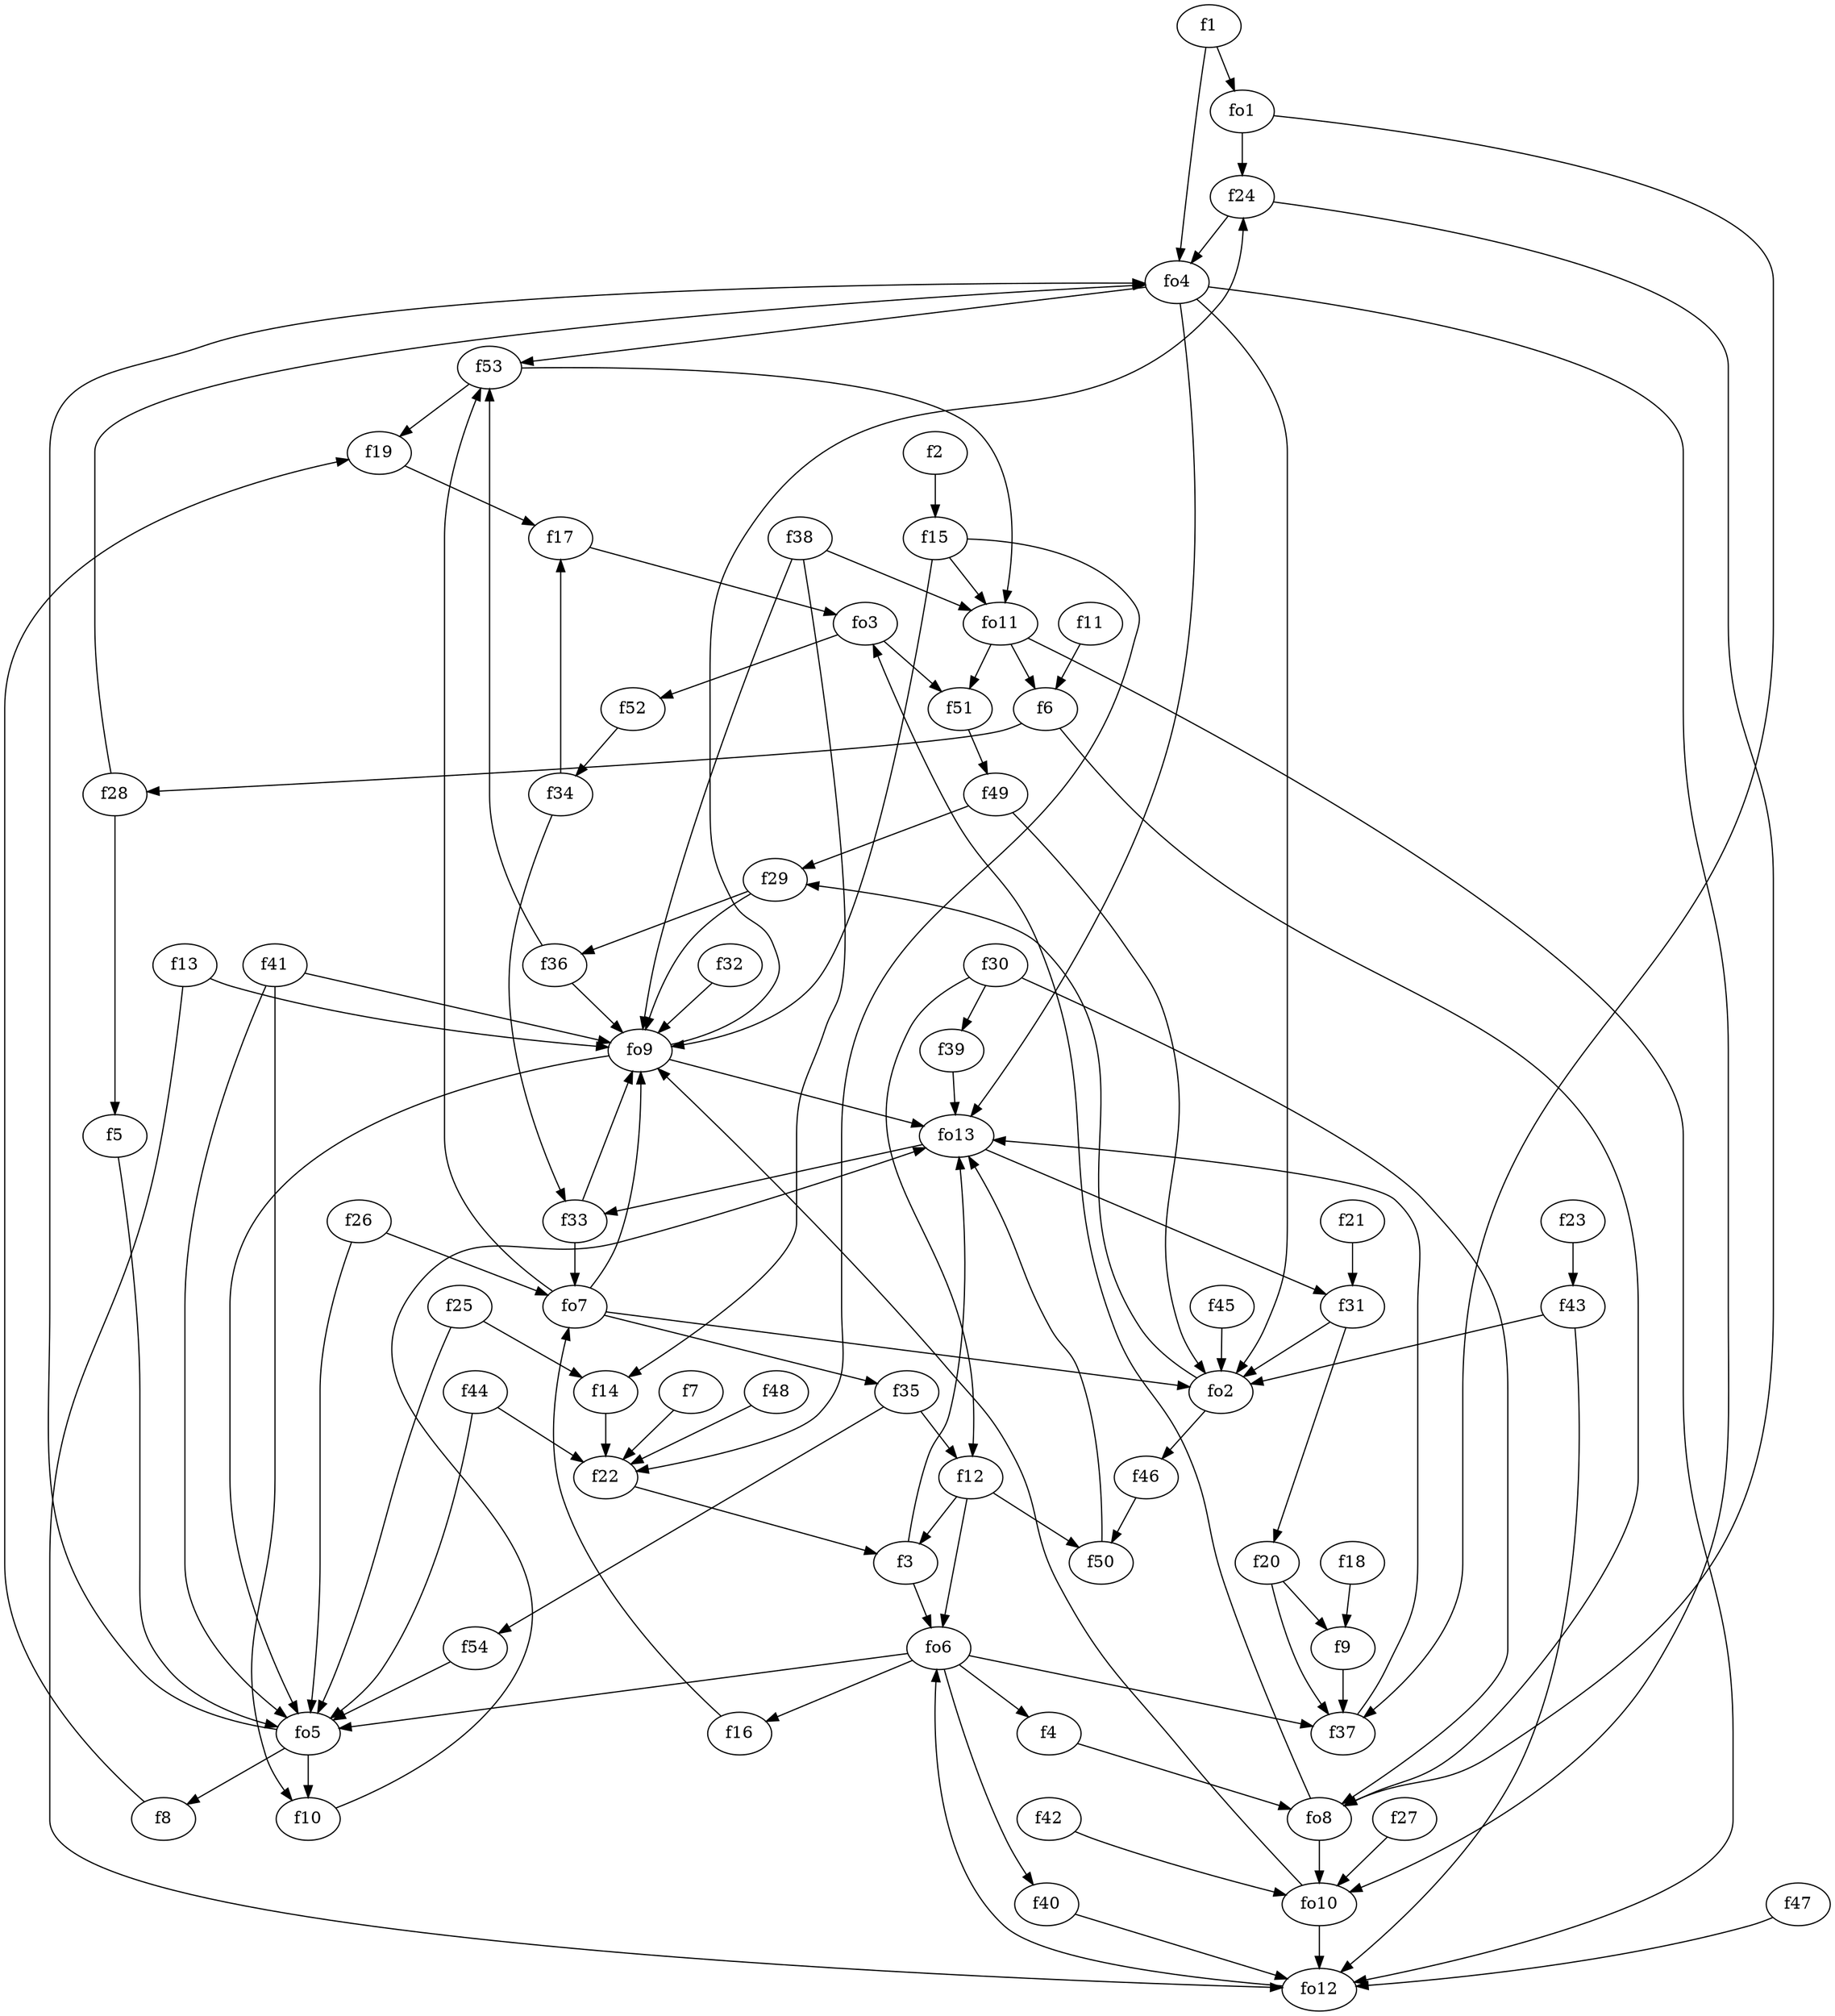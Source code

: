 strict digraph  {
f1;
f2;
f3;
f4;
f5;
f6;
f7;
f8;
f9;
f10;
f11;
f12;
f13;
f14;
f15;
f16;
f17;
f18;
f19;
f20;
f21;
f22;
f23;
f24;
f25;
f26;
f27;
f28;
f29;
f30;
f31;
f32;
f33;
f34;
f35;
f36;
f37;
f38;
f39;
f40;
f41;
f42;
f43;
f44;
f45;
f46;
f47;
f48;
f49;
f50;
f51;
f52;
f53;
f54;
fo1;
fo2;
fo3;
fo4;
fo5;
fo6;
fo7;
fo8;
fo9;
fo10;
fo11;
fo12;
fo13;
f1 -> fo1  [weight=2];
f1 -> fo4  [weight=2];
f2 -> f15  [weight=2];
f3 -> fo6  [weight=2];
f3 -> fo13  [weight=2];
f4 -> fo8  [weight=2];
f5 -> fo5  [weight=2];
f6 -> f28  [weight=2];
f6 -> fo8  [weight=2];
f7 -> f22  [weight=2];
f8 -> f19  [weight=2];
f9 -> f37  [weight=2];
f10 -> fo13  [weight=2];
f11 -> f6  [weight=2];
f12 -> f50  [weight=2];
f12 -> f3  [weight=2];
f12 -> fo6  [weight=2];
f13 -> fo12  [weight=2];
f13 -> fo9  [weight=2];
f14 -> f22  [weight=2];
f15 -> f22  [weight=2];
f15 -> fo11  [weight=2];
f15 -> fo9  [weight=2];
f16 -> fo7  [weight=2];
f17 -> fo3  [weight=2];
f18 -> f9  [weight=2];
f19 -> f17  [weight=2];
f20 -> f37  [weight=2];
f20 -> f9  [weight=2];
f21 -> f31  [weight=2];
f22 -> f3  [weight=2];
f23 -> f43  [weight=2];
f24 -> fo4  [weight=2];
f24 -> fo8  [weight=2];
f25 -> fo5  [weight=2];
f25 -> f14  [weight=2];
f26 -> fo7  [weight=2];
f26 -> fo5  [weight=2];
f27 -> fo10  [weight=2];
f28 -> f5  [weight=2];
f28 -> fo4  [weight=2];
f29 -> f36  [weight=2];
f29 -> fo9  [weight=2];
f30 -> f39  [weight=2];
f30 -> fo8  [weight=2];
f30 -> f12  [weight=2];
f31 -> f20  [weight=2];
f31 -> fo2  [weight=2];
f32 -> fo9  [weight=2];
f33 -> fo9  [weight=2];
f33 -> fo7  [weight=2];
f34 -> f33  [weight=2];
f34 -> f17  [weight=2];
f35 -> f54  [weight=2];
f35 -> f12  [weight=2];
f36 -> f53  [weight=2];
f36 -> fo9  [weight=2];
f37 -> fo13  [weight=2];
f38 -> f14  [weight=2];
f38 -> fo9  [weight=2];
f38 -> fo11  [weight=2];
f39 -> fo13  [weight=2];
f40 -> fo12  [weight=2];
f41 -> f10  [weight=2];
f41 -> fo9  [weight=2];
f41 -> fo5  [weight=2];
f42 -> fo10  [weight=2];
f43 -> fo2  [weight=2];
f43 -> fo12  [weight=2];
f44 -> fo5  [weight=2];
f44 -> f22  [weight=2];
f45 -> fo2  [weight=2];
f46 -> f50  [weight=2];
f47 -> fo12  [weight=2];
f48 -> f22  [weight=2];
f49 -> f29  [weight=2];
f49 -> fo2  [weight=2];
f50 -> fo13  [weight=2];
f51 -> f49  [weight=2];
f52 -> f34  [weight=2];
f53 -> f19  [weight=2];
f53 -> fo11  [weight=2];
f54 -> fo5  [weight=2];
fo1 -> f24  [weight=2];
fo1 -> f37  [weight=2];
fo2 -> f29  [weight=2];
fo2 -> f46  [weight=2];
fo3 -> f52  [weight=2];
fo3 -> f51  [weight=2];
fo4 -> f53  [weight=2];
fo4 -> fo2  [weight=2];
fo4 -> fo13  [weight=2];
fo4 -> fo10  [weight=2];
fo5 -> fo4  [weight=2];
fo5 -> f8  [weight=2];
fo5 -> f10  [weight=2];
fo6 -> f40  [weight=2];
fo6 -> f4  [weight=2];
fo6 -> fo5  [weight=2];
fo6 -> f37  [weight=2];
fo6 -> f16  [weight=2];
fo7 -> fo9  [weight=2];
fo7 -> f53  [weight=2];
fo7 -> f35  [weight=2];
fo7 -> fo2  [weight=2];
fo8 -> fo3  [weight=2];
fo8 -> fo10  [weight=2];
fo9 -> fo13  [weight=2];
fo9 -> f24  [weight=2];
fo9 -> fo5  [weight=2];
fo10 -> fo12  [weight=2];
fo10 -> fo9  [weight=2];
fo11 -> fo12  [weight=2];
fo11 -> f6  [weight=2];
fo11 -> f51  [weight=2];
fo12 -> fo6  [weight=2];
fo13 -> f33  [weight=2];
fo13 -> f31  [weight=2];
}
